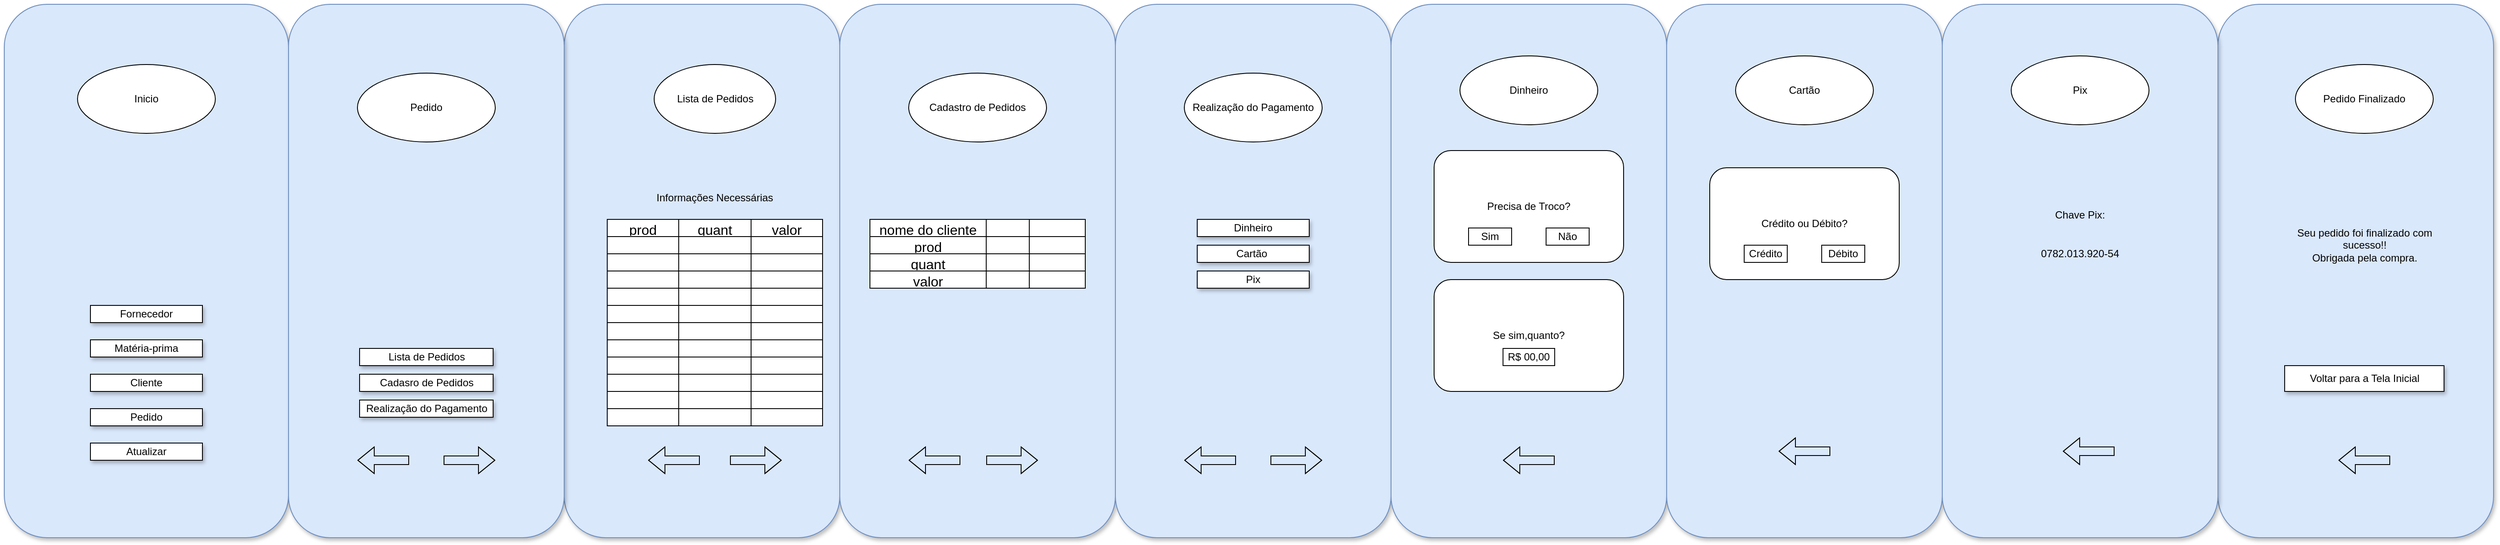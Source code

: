<mxfile version="24.4.13" type="device">
  <diagram name="Página-1" id="bDUrZ__02Z17PxG2ljrx">
    <mxGraphModel dx="1434" dy="782" grid="1" gridSize="10" guides="1" tooltips="1" connect="1" arrows="1" fold="1" page="1" pageScale="1" pageWidth="3300" pageHeight="4681" math="0" shadow="0">
      <root>
        <mxCell id="0" />
        <mxCell id="1" parent="0" />
        <mxCell id="ClEjiNmjSm3RQ9jGUG7P-9" value="" style="rounded=1;whiteSpace=wrap;html=1;fillColor=#dae8fc;strokeColor=#6c8ebf;shadow=1;" parent="1" vertex="1">
          <mxGeometry x="1050" y="40" width="320" height="620" as="geometry" />
        </mxCell>
        <mxCell id="ClEjiNmjSm3RQ9jGUG7P-11" value="Lista de Pedidos" style="ellipse;whiteSpace=wrap;html=1;" parent="1" vertex="1">
          <mxGeometry x="1154.5" y="110" width="141" height="80" as="geometry" />
        </mxCell>
        <mxCell id="ClEjiNmjSm3RQ9jGUG7P-24" value="" style="rounded=1;whiteSpace=wrap;html=1;fillColor=#dae8fc;strokeColor=#6c8ebf;shadow=1;glass=0;" parent="1" vertex="1">
          <mxGeometry x="400" y="40" width="330" height="620" as="geometry" />
        </mxCell>
        <mxCell id="ClEjiNmjSm3RQ9jGUG7P-26" value="Inicio" style="ellipse;whiteSpace=wrap;html=1;" parent="1" vertex="1">
          <mxGeometry x="485" y="110" width="160" height="80" as="geometry" />
        </mxCell>
        <mxCell id="ClEjiNmjSm3RQ9jGUG7P-27" value="Fornecedor" style="rounded=0;whiteSpace=wrap;html=1;shadow=1;" parent="1" vertex="1">
          <mxGeometry x="500" y="390" width="130" height="20" as="geometry" />
        </mxCell>
        <mxCell id="ClEjiNmjSm3RQ9jGUG7P-28" value="Matéria-prima" style="rounded=0;whiteSpace=wrap;html=1;shadow=1;" parent="1" vertex="1">
          <mxGeometry x="500" y="430" width="130" height="20" as="geometry" />
        </mxCell>
        <mxCell id="ClEjiNmjSm3RQ9jGUG7P-29" value="Cliente" style="rounded=0;whiteSpace=wrap;html=1;shadow=1;" parent="1" vertex="1">
          <mxGeometry x="500" y="470" width="130" height="20" as="geometry" />
        </mxCell>
        <mxCell id="ClEjiNmjSm3RQ9jGUG7P-30" value="Pedido" style="rounded=0;whiteSpace=wrap;html=1;shadow=1;" parent="1" vertex="1">
          <mxGeometry x="500" y="510" width="130" height="20" as="geometry" />
        </mxCell>
        <mxCell id="ClEjiNmjSm3RQ9jGUG7P-31" value="Atualizar" style="rounded=0;whiteSpace=wrap;html=1;shadow=1;" parent="1" vertex="1">
          <mxGeometry x="500" y="550" width="130" height="20" as="geometry" />
        </mxCell>
        <mxCell id="ClEjiNmjSm3RQ9jGUG7P-46" value="" style="shape=table;startSize=0;container=1;collapsible=0;childLayout=tableLayout;fontSize=16;" parent="1" vertex="1">
          <mxGeometry x="1100" y="290" width="250" height="60" as="geometry" />
        </mxCell>
        <mxCell id="ClEjiNmjSm3RQ9jGUG7P-47" value="" style="shape=tableRow;horizontal=0;startSize=0;swimlaneHead=0;swimlaneBody=0;strokeColor=inherit;top=0;left=0;bottom=0;right=0;collapsible=0;dropTarget=0;fillColor=none;points=[[0,0.5],[1,0.5]];portConstraint=eastwest;fontSize=16;" parent="ClEjiNmjSm3RQ9jGUG7P-46" vertex="1">
          <mxGeometry width="250" height="20" as="geometry" />
        </mxCell>
        <mxCell id="ClEjiNmjSm3RQ9jGUG7P-48" value="prod" style="shape=partialRectangle;html=1;whiteSpace=wrap;connectable=0;strokeColor=inherit;overflow=hidden;fillColor=none;top=0;left=0;bottom=0;right=0;pointerEvents=1;fontSize=16;" parent="ClEjiNmjSm3RQ9jGUG7P-47" vertex="1">
          <mxGeometry width="83" height="20" as="geometry">
            <mxRectangle width="83" height="20" as="alternateBounds" />
          </mxGeometry>
        </mxCell>
        <mxCell id="ClEjiNmjSm3RQ9jGUG7P-49" value="quant" style="shape=partialRectangle;html=1;whiteSpace=wrap;connectable=0;strokeColor=inherit;overflow=hidden;fillColor=none;top=0;left=0;bottom=0;right=0;pointerEvents=1;fontSize=16;" parent="ClEjiNmjSm3RQ9jGUG7P-47" vertex="1">
          <mxGeometry x="83" width="84" height="20" as="geometry">
            <mxRectangle width="84" height="20" as="alternateBounds" />
          </mxGeometry>
        </mxCell>
        <mxCell id="ClEjiNmjSm3RQ9jGUG7P-50" value="valor" style="shape=partialRectangle;html=1;whiteSpace=wrap;connectable=0;strokeColor=inherit;overflow=hidden;fillColor=none;top=0;left=0;bottom=0;right=0;pointerEvents=1;fontSize=16;" parent="ClEjiNmjSm3RQ9jGUG7P-47" vertex="1">
          <mxGeometry x="167" width="83" height="20" as="geometry">
            <mxRectangle width="83" height="20" as="alternateBounds" />
          </mxGeometry>
        </mxCell>
        <mxCell id="ClEjiNmjSm3RQ9jGUG7P-51" value="" style="shape=tableRow;horizontal=0;startSize=0;swimlaneHead=0;swimlaneBody=0;strokeColor=inherit;top=0;left=0;bottom=0;right=0;collapsible=0;dropTarget=0;fillColor=none;points=[[0,0.5],[1,0.5]];portConstraint=eastwest;fontSize=16;" parent="ClEjiNmjSm3RQ9jGUG7P-46" vertex="1">
          <mxGeometry y="20" width="250" height="20" as="geometry" />
        </mxCell>
        <mxCell id="ClEjiNmjSm3RQ9jGUG7P-52" value="" style="shape=partialRectangle;html=1;whiteSpace=wrap;connectable=0;strokeColor=inherit;overflow=hidden;fillColor=none;top=0;left=0;bottom=0;right=0;pointerEvents=1;fontSize=16;" parent="ClEjiNmjSm3RQ9jGUG7P-51" vertex="1">
          <mxGeometry width="83" height="20" as="geometry">
            <mxRectangle width="83" height="20" as="alternateBounds" />
          </mxGeometry>
        </mxCell>
        <mxCell id="ClEjiNmjSm3RQ9jGUG7P-53" value="" style="shape=partialRectangle;html=1;whiteSpace=wrap;connectable=0;strokeColor=inherit;overflow=hidden;fillColor=none;top=0;left=0;bottom=0;right=0;pointerEvents=1;fontSize=16;" parent="ClEjiNmjSm3RQ9jGUG7P-51" vertex="1">
          <mxGeometry x="83" width="84" height="20" as="geometry">
            <mxRectangle width="84" height="20" as="alternateBounds" />
          </mxGeometry>
        </mxCell>
        <mxCell id="ClEjiNmjSm3RQ9jGUG7P-54" value="" style="shape=partialRectangle;html=1;whiteSpace=wrap;connectable=0;strokeColor=inherit;overflow=hidden;fillColor=none;top=0;left=0;bottom=0;right=0;pointerEvents=1;fontSize=16;" parent="ClEjiNmjSm3RQ9jGUG7P-51" vertex="1">
          <mxGeometry x="167" width="83" height="20" as="geometry">
            <mxRectangle width="83" height="20" as="alternateBounds" />
          </mxGeometry>
        </mxCell>
        <mxCell id="ClEjiNmjSm3RQ9jGUG7P-55" value="" style="shape=tableRow;horizontal=0;startSize=0;swimlaneHead=0;swimlaneBody=0;strokeColor=inherit;top=0;left=0;bottom=0;right=0;collapsible=0;dropTarget=0;fillColor=none;points=[[0,0.5],[1,0.5]];portConstraint=eastwest;fontSize=16;" parent="ClEjiNmjSm3RQ9jGUG7P-46" vertex="1">
          <mxGeometry y="40" width="250" height="20" as="geometry" />
        </mxCell>
        <mxCell id="ClEjiNmjSm3RQ9jGUG7P-56" value="" style="shape=partialRectangle;html=1;whiteSpace=wrap;connectable=0;strokeColor=inherit;overflow=hidden;fillColor=none;top=0;left=0;bottom=0;right=0;pointerEvents=1;fontSize=16;" parent="ClEjiNmjSm3RQ9jGUG7P-55" vertex="1">
          <mxGeometry width="83" height="20" as="geometry">
            <mxRectangle width="83" height="20" as="alternateBounds" />
          </mxGeometry>
        </mxCell>
        <mxCell id="ClEjiNmjSm3RQ9jGUG7P-57" value="" style="shape=partialRectangle;html=1;whiteSpace=wrap;connectable=0;strokeColor=inherit;overflow=hidden;fillColor=none;top=0;left=0;bottom=0;right=0;pointerEvents=1;fontSize=16;" parent="ClEjiNmjSm3RQ9jGUG7P-55" vertex="1">
          <mxGeometry x="83" width="84" height="20" as="geometry">
            <mxRectangle width="84" height="20" as="alternateBounds" />
          </mxGeometry>
        </mxCell>
        <mxCell id="ClEjiNmjSm3RQ9jGUG7P-58" value="" style="shape=partialRectangle;html=1;whiteSpace=wrap;connectable=0;strokeColor=inherit;overflow=hidden;fillColor=none;top=0;left=0;bottom=0;right=0;pointerEvents=1;fontSize=16;" parent="ClEjiNmjSm3RQ9jGUG7P-55" vertex="1">
          <mxGeometry x="167" width="83" height="20" as="geometry">
            <mxRectangle width="83" height="20" as="alternateBounds" />
          </mxGeometry>
        </mxCell>
        <mxCell id="ClEjiNmjSm3RQ9jGUG7P-59" value="" style="shape=table;startSize=0;container=1;collapsible=0;childLayout=tableLayout;fontSize=16;" parent="1" vertex="1">
          <mxGeometry x="1100" y="350" width="250" height="60" as="geometry" />
        </mxCell>
        <mxCell id="ClEjiNmjSm3RQ9jGUG7P-60" value="" style="shape=tableRow;horizontal=0;startSize=0;swimlaneHead=0;swimlaneBody=0;strokeColor=inherit;top=0;left=0;bottom=0;right=0;collapsible=0;dropTarget=0;fillColor=none;points=[[0,0.5],[1,0.5]];portConstraint=eastwest;fontSize=16;" parent="ClEjiNmjSm3RQ9jGUG7P-59" vertex="1">
          <mxGeometry width="250" height="20" as="geometry" />
        </mxCell>
        <mxCell id="ClEjiNmjSm3RQ9jGUG7P-61" value="" style="shape=partialRectangle;html=1;whiteSpace=wrap;connectable=0;strokeColor=inherit;overflow=hidden;fillColor=none;top=0;left=0;bottom=0;right=0;pointerEvents=1;fontSize=16;" parent="ClEjiNmjSm3RQ9jGUG7P-60" vertex="1">
          <mxGeometry width="83" height="20" as="geometry">
            <mxRectangle width="83" height="20" as="alternateBounds" />
          </mxGeometry>
        </mxCell>
        <mxCell id="ClEjiNmjSm3RQ9jGUG7P-62" value="" style="shape=partialRectangle;html=1;whiteSpace=wrap;connectable=0;strokeColor=inherit;overflow=hidden;fillColor=none;top=0;left=0;bottom=0;right=0;pointerEvents=1;fontSize=16;" parent="ClEjiNmjSm3RQ9jGUG7P-60" vertex="1">
          <mxGeometry x="83" width="84" height="20" as="geometry">
            <mxRectangle width="84" height="20" as="alternateBounds" />
          </mxGeometry>
        </mxCell>
        <mxCell id="ClEjiNmjSm3RQ9jGUG7P-63" value="" style="shape=partialRectangle;html=1;whiteSpace=wrap;connectable=0;strokeColor=inherit;overflow=hidden;fillColor=none;top=0;left=0;bottom=0;right=0;pointerEvents=1;fontSize=16;" parent="ClEjiNmjSm3RQ9jGUG7P-60" vertex="1">
          <mxGeometry x="167" width="83" height="20" as="geometry">
            <mxRectangle width="83" height="20" as="alternateBounds" />
          </mxGeometry>
        </mxCell>
        <mxCell id="ClEjiNmjSm3RQ9jGUG7P-64" value="" style="shape=tableRow;horizontal=0;startSize=0;swimlaneHead=0;swimlaneBody=0;strokeColor=inherit;top=0;left=0;bottom=0;right=0;collapsible=0;dropTarget=0;fillColor=none;points=[[0,0.5],[1,0.5]];portConstraint=eastwest;fontSize=16;" parent="ClEjiNmjSm3RQ9jGUG7P-59" vertex="1">
          <mxGeometry y="20" width="250" height="20" as="geometry" />
        </mxCell>
        <mxCell id="ClEjiNmjSm3RQ9jGUG7P-65" value="" style="shape=partialRectangle;html=1;whiteSpace=wrap;connectable=0;strokeColor=inherit;overflow=hidden;fillColor=none;top=0;left=0;bottom=0;right=0;pointerEvents=1;fontSize=16;" parent="ClEjiNmjSm3RQ9jGUG7P-64" vertex="1">
          <mxGeometry width="83" height="20" as="geometry">
            <mxRectangle width="83" height="20" as="alternateBounds" />
          </mxGeometry>
        </mxCell>
        <mxCell id="ClEjiNmjSm3RQ9jGUG7P-66" value="" style="shape=partialRectangle;html=1;whiteSpace=wrap;connectable=0;strokeColor=inherit;overflow=hidden;fillColor=none;top=0;left=0;bottom=0;right=0;pointerEvents=1;fontSize=16;" parent="ClEjiNmjSm3RQ9jGUG7P-64" vertex="1">
          <mxGeometry x="83" width="84" height="20" as="geometry">
            <mxRectangle width="84" height="20" as="alternateBounds" />
          </mxGeometry>
        </mxCell>
        <mxCell id="ClEjiNmjSm3RQ9jGUG7P-67" value="" style="shape=partialRectangle;html=1;whiteSpace=wrap;connectable=0;strokeColor=inherit;overflow=hidden;fillColor=none;top=0;left=0;bottom=0;right=0;pointerEvents=1;fontSize=16;" parent="ClEjiNmjSm3RQ9jGUG7P-64" vertex="1">
          <mxGeometry x="167" width="83" height="20" as="geometry">
            <mxRectangle width="83" height="20" as="alternateBounds" />
          </mxGeometry>
        </mxCell>
        <mxCell id="ClEjiNmjSm3RQ9jGUG7P-68" value="" style="shape=tableRow;horizontal=0;startSize=0;swimlaneHead=0;swimlaneBody=0;strokeColor=inherit;top=0;left=0;bottom=0;right=0;collapsible=0;dropTarget=0;fillColor=none;points=[[0,0.5],[1,0.5]];portConstraint=eastwest;fontSize=16;" parent="ClEjiNmjSm3RQ9jGUG7P-59" vertex="1">
          <mxGeometry y="40" width="250" height="20" as="geometry" />
        </mxCell>
        <mxCell id="ClEjiNmjSm3RQ9jGUG7P-69" value="" style="shape=partialRectangle;html=1;whiteSpace=wrap;connectable=0;strokeColor=inherit;overflow=hidden;fillColor=none;top=0;left=0;bottom=0;right=0;pointerEvents=1;fontSize=16;" parent="ClEjiNmjSm3RQ9jGUG7P-68" vertex="1">
          <mxGeometry width="83" height="20" as="geometry">
            <mxRectangle width="83" height="20" as="alternateBounds" />
          </mxGeometry>
        </mxCell>
        <mxCell id="ClEjiNmjSm3RQ9jGUG7P-70" value="" style="shape=partialRectangle;html=1;whiteSpace=wrap;connectable=0;strokeColor=inherit;overflow=hidden;fillColor=none;top=0;left=0;bottom=0;right=0;pointerEvents=1;fontSize=16;" parent="ClEjiNmjSm3RQ9jGUG7P-68" vertex="1">
          <mxGeometry x="83" width="84" height="20" as="geometry">
            <mxRectangle width="84" height="20" as="alternateBounds" />
          </mxGeometry>
        </mxCell>
        <mxCell id="ClEjiNmjSm3RQ9jGUG7P-71" value="" style="shape=partialRectangle;html=1;whiteSpace=wrap;connectable=0;strokeColor=inherit;overflow=hidden;fillColor=none;top=0;left=0;bottom=0;right=0;pointerEvents=1;fontSize=16;" parent="ClEjiNmjSm3RQ9jGUG7P-68" vertex="1">
          <mxGeometry x="167" width="83" height="20" as="geometry">
            <mxRectangle width="83" height="20" as="alternateBounds" />
          </mxGeometry>
        </mxCell>
        <mxCell id="ClEjiNmjSm3RQ9jGUG7P-72" value="" style="rounded=1;whiteSpace=wrap;html=1;fillColor=#dae8fc;strokeColor=#6c8ebf;shadow=1;" parent="1" vertex="1">
          <mxGeometry x="730" y="40" width="320" height="620" as="geometry" />
        </mxCell>
        <mxCell id="ClEjiNmjSm3RQ9jGUG7P-73" value="Lista de Pedidos" style="rounded=0;whiteSpace=wrap;html=1;shadow=1;" parent="1" vertex="1">
          <mxGeometry x="812.5" y="440" width="155" height="20" as="geometry" />
        </mxCell>
        <mxCell id="ClEjiNmjSm3RQ9jGUG7P-74" value="Pedido" style="ellipse;whiteSpace=wrap;html=1;" parent="1" vertex="1">
          <mxGeometry x="810" y="120" width="160" height="80" as="geometry" />
        </mxCell>
        <mxCell id="ClEjiNmjSm3RQ9jGUG7P-75" value="Cadasro de Pedidos" style="rounded=0;whiteSpace=wrap;html=1;shadow=1;" parent="1" vertex="1">
          <mxGeometry x="812.5" y="470" width="155" height="20" as="geometry" />
        </mxCell>
        <mxCell id="ClEjiNmjSm3RQ9jGUG7P-76" value="" style="rounded=1;whiteSpace=wrap;html=1;fillColor=#dae8fc;strokeColor=#6c8ebf;shadow=1;" parent="1" vertex="1">
          <mxGeometry x="1370" y="40" width="320" height="620" as="geometry" />
        </mxCell>
        <mxCell id="ClEjiNmjSm3RQ9jGUG7P-77" value="Cadastro de Pedidos" style="ellipse;whiteSpace=wrap;html=1;" parent="1" vertex="1">
          <mxGeometry x="1450" y="120" width="160" height="80" as="geometry" />
        </mxCell>
        <mxCell id="ClEjiNmjSm3RQ9jGUG7P-92" value="" style="shape=table;startSize=0;container=1;collapsible=0;childLayout=tableLayout;fontSize=16;" parent="1" vertex="1">
          <mxGeometry x="1100" y="410" width="250" height="60" as="geometry" />
        </mxCell>
        <mxCell id="ClEjiNmjSm3RQ9jGUG7P-93" value="" style="shape=tableRow;horizontal=0;startSize=0;swimlaneHead=0;swimlaneBody=0;strokeColor=inherit;top=0;left=0;bottom=0;right=0;collapsible=0;dropTarget=0;fillColor=none;points=[[0,0.5],[1,0.5]];portConstraint=eastwest;fontSize=16;" parent="ClEjiNmjSm3RQ9jGUG7P-92" vertex="1">
          <mxGeometry width="250" height="20" as="geometry" />
        </mxCell>
        <mxCell id="ClEjiNmjSm3RQ9jGUG7P-94" value="" style="shape=partialRectangle;html=1;whiteSpace=wrap;connectable=0;strokeColor=inherit;overflow=hidden;fillColor=none;top=0;left=0;bottom=0;right=0;pointerEvents=1;fontSize=16;" parent="ClEjiNmjSm3RQ9jGUG7P-93" vertex="1">
          <mxGeometry width="83" height="20" as="geometry">
            <mxRectangle width="83" height="20" as="alternateBounds" />
          </mxGeometry>
        </mxCell>
        <mxCell id="ClEjiNmjSm3RQ9jGUG7P-95" value="" style="shape=partialRectangle;html=1;whiteSpace=wrap;connectable=0;strokeColor=inherit;overflow=hidden;fillColor=none;top=0;left=0;bottom=0;right=0;pointerEvents=1;fontSize=16;" parent="ClEjiNmjSm3RQ9jGUG7P-93" vertex="1">
          <mxGeometry x="83" width="84" height="20" as="geometry">
            <mxRectangle width="84" height="20" as="alternateBounds" />
          </mxGeometry>
        </mxCell>
        <mxCell id="ClEjiNmjSm3RQ9jGUG7P-96" value="" style="shape=partialRectangle;html=1;whiteSpace=wrap;connectable=0;strokeColor=inherit;overflow=hidden;fillColor=none;top=0;left=0;bottom=0;right=0;pointerEvents=1;fontSize=16;" parent="ClEjiNmjSm3RQ9jGUG7P-93" vertex="1">
          <mxGeometry x="167" width="83" height="20" as="geometry">
            <mxRectangle width="83" height="20" as="alternateBounds" />
          </mxGeometry>
        </mxCell>
        <mxCell id="ClEjiNmjSm3RQ9jGUG7P-97" value="" style="shape=tableRow;horizontal=0;startSize=0;swimlaneHead=0;swimlaneBody=0;strokeColor=inherit;top=0;left=0;bottom=0;right=0;collapsible=0;dropTarget=0;fillColor=none;points=[[0,0.5],[1,0.5]];portConstraint=eastwest;fontSize=16;" parent="ClEjiNmjSm3RQ9jGUG7P-92" vertex="1">
          <mxGeometry y="20" width="250" height="20" as="geometry" />
        </mxCell>
        <mxCell id="ClEjiNmjSm3RQ9jGUG7P-98" value="" style="shape=partialRectangle;html=1;whiteSpace=wrap;connectable=0;strokeColor=inherit;overflow=hidden;fillColor=none;top=0;left=0;bottom=0;right=0;pointerEvents=1;fontSize=16;" parent="ClEjiNmjSm3RQ9jGUG7P-97" vertex="1">
          <mxGeometry width="83" height="20" as="geometry">
            <mxRectangle width="83" height="20" as="alternateBounds" />
          </mxGeometry>
        </mxCell>
        <mxCell id="ClEjiNmjSm3RQ9jGUG7P-99" value="" style="shape=partialRectangle;html=1;whiteSpace=wrap;connectable=0;strokeColor=inherit;overflow=hidden;fillColor=none;top=0;left=0;bottom=0;right=0;pointerEvents=1;fontSize=16;" parent="ClEjiNmjSm3RQ9jGUG7P-97" vertex="1">
          <mxGeometry x="83" width="84" height="20" as="geometry">
            <mxRectangle width="84" height="20" as="alternateBounds" />
          </mxGeometry>
        </mxCell>
        <mxCell id="ClEjiNmjSm3RQ9jGUG7P-100" value="" style="shape=partialRectangle;html=1;whiteSpace=wrap;connectable=0;strokeColor=inherit;overflow=hidden;fillColor=none;top=0;left=0;bottom=0;right=0;pointerEvents=1;fontSize=16;" parent="ClEjiNmjSm3RQ9jGUG7P-97" vertex="1">
          <mxGeometry x="167" width="83" height="20" as="geometry">
            <mxRectangle width="83" height="20" as="alternateBounds" />
          </mxGeometry>
        </mxCell>
        <mxCell id="ClEjiNmjSm3RQ9jGUG7P-101" value="" style="shape=tableRow;horizontal=0;startSize=0;swimlaneHead=0;swimlaneBody=0;strokeColor=inherit;top=0;left=0;bottom=0;right=0;collapsible=0;dropTarget=0;fillColor=none;points=[[0,0.5],[1,0.5]];portConstraint=eastwest;fontSize=16;" parent="ClEjiNmjSm3RQ9jGUG7P-92" vertex="1">
          <mxGeometry y="40" width="250" height="20" as="geometry" />
        </mxCell>
        <mxCell id="ClEjiNmjSm3RQ9jGUG7P-102" value="" style="shape=partialRectangle;html=1;whiteSpace=wrap;connectable=0;strokeColor=inherit;overflow=hidden;fillColor=none;top=0;left=0;bottom=0;right=0;pointerEvents=1;fontSize=16;" parent="ClEjiNmjSm3RQ9jGUG7P-101" vertex="1">
          <mxGeometry width="83" height="20" as="geometry">
            <mxRectangle width="83" height="20" as="alternateBounds" />
          </mxGeometry>
        </mxCell>
        <mxCell id="ClEjiNmjSm3RQ9jGUG7P-103" value="" style="shape=partialRectangle;html=1;whiteSpace=wrap;connectable=0;strokeColor=inherit;overflow=hidden;fillColor=none;top=0;left=0;bottom=0;right=0;pointerEvents=1;fontSize=16;" parent="ClEjiNmjSm3RQ9jGUG7P-101" vertex="1">
          <mxGeometry x="83" width="84" height="20" as="geometry">
            <mxRectangle width="84" height="20" as="alternateBounds" />
          </mxGeometry>
        </mxCell>
        <mxCell id="ClEjiNmjSm3RQ9jGUG7P-104" value="" style="shape=partialRectangle;html=1;whiteSpace=wrap;connectable=0;strokeColor=inherit;overflow=hidden;fillColor=none;top=0;left=0;bottom=0;right=0;pointerEvents=1;fontSize=16;" parent="ClEjiNmjSm3RQ9jGUG7P-101" vertex="1">
          <mxGeometry x="167" width="83" height="20" as="geometry">
            <mxRectangle width="83" height="20" as="alternateBounds" />
          </mxGeometry>
        </mxCell>
        <mxCell id="ClEjiNmjSm3RQ9jGUG7P-105" value="" style="shape=table;startSize=0;container=1;collapsible=0;childLayout=tableLayout;fontSize=16;" parent="1" vertex="1">
          <mxGeometry x="1100" y="470" width="250" height="60" as="geometry" />
        </mxCell>
        <mxCell id="ClEjiNmjSm3RQ9jGUG7P-106" value="" style="shape=tableRow;horizontal=0;startSize=0;swimlaneHead=0;swimlaneBody=0;strokeColor=inherit;top=0;left=0;bottom=0;right=0;collapsible=0;dropTarget=0;fillColor=none;points=[[0,0.5],[1,0.5]];portConstraint=eastwest;fontSize=16;" parent="ClEjiNmjSm3RQ9jGUG7P-105" vertex="1">
          <mxGeometry width="250" height="20" as="geometry" />
        </mxCell>
        <mxCell id="ClEjiNmjSm3RQ9jGUG7P-107" value="" style="shape=partialRectangle;html=1;whiteSpace=wrap;connectable=0;strokeColor=inherit;overflow=hidden;fillColor=none;top=0;left=0;bottom=0;right=0;pointerEvents=1;fontSize=16;" parent="ClEjiNmjSm3RQ9jGUG7P-106" vertex="1">
          <mxGeometry width="83" height="20" as="geometry">
            <mxRectangle width="83" height="20" as="alternateBounds" />
          </mxGeometry>
        </mxCell>
        <mxCell id="ClEjiNmjSm3RQ9jGUG7P-108" value="" style="shape=partialRectangle;html=1;whiteSpace=wrap;connectable=0;strokeColor=inherit;overflow=hidden;fillColor=none;top=0;left=0;bottom=0;right=0;pointerEvents=1;fontSize=16;" parent="ClEjiNmjSm3RQ9jGUG7P-106" vertex="1">
          <mxGeometry x="83" width="84" height="20" as="geometry">
            <mxRectangle width="84" height="20" as="alternateBounds" />
          </mxGeometry>
        </mxCell>
        <mxCell id="ClEjiNmjSm3RQ9jGUG7P-109" value="" style="shape=partialRectangle;html=1;whiteSpace=wrap;connectable=0;strokeColor=inherit;overflow=hidden;fillColor=none;top=0;left=0;bottom=0;right=0;pointerEvents=1;fontSize=16;" parent="ClEjiNmjSm3RQ9jGUG7P-106" vertex="1">
          <mxGeometry x="167" width="83" height="20" as="geometry">
            <mxRectangle width="83" height="20" as="alternateBounds" />
          </mxGeometry>
        </mxCell>
        <mxCell id="ClEjiNmjSm3RQ9jGUG7P-110" value="" style="shape=tableRow;horizontal=0;startSize=0;swimlaneHead=0;swimlaneBody=0;strokeColor=inherit;top=0;left=0;bottom=0;right=0;collapsible=0;dropTarget=0;fillColor=none;points=[[0,0.5],[1,0.5]];portConstraint=eastwest;fontSize=16;" parent="ClEjiNmjSm3RQ9jGUG7P-105" vertex="1">
          <mxGeometry y="20" width="250" height="20" as="geometry" />
        </mxCell>
        <mxCell id="ClEjiNmjSm3RQ9jGUG7P-111" value="" style="shape=partialRectangle;html=1;whiteSpace=wrap;connectable=0;strokeColor=inherit;overflow=hidden;fillColor=none;top=0;left=0;bottom=0;right=0;pointerEvents=1;fontSize=16;" parent="ClEjiNmjSm3RQ9jGUG7P-110" vertex="1">
          <mxGeometry width="83" height="20" as="geometry">
            <mxRectangle width="83" height="20" as="alternateBounds" />
          </mxGeometry>
        </mxCell>
        <mxCell id="ClEjiNmjSm3RQ9jGUG7P-112" value="" style="shape=partialRectangle;html=1;whiteSpace=wrap;connectable=0;strokeColor=inherit;overflow=hidden;fillColor=none;top=0;left=0;bottom=0;right=0;pointerEvents=1;fontSize=16;" parent="ClEjiNmjSm3RQ9jGUG7P-110" vertex="1">
          <mxGeometry x="83" width="84" height="20" as="geometry">
            <mxRectangle width="84" height="20" as="alternateBounds" />
          </mxGeometry>
        </mxCell>
        <mxCell id="ClEjiNmjSm3RQ9jGUG7P-113" value="" style="shape=partialRectangle;html=1;whiteSpace=wrap;connectable=0;strokeColor=inherit;overflow=hidden;fillColor=none;top=0;left=0;bottom=0;right=0;pointerEvents=1;fontSize=16;" parent="ClEjiNmjSm3RQ9jGUG7P-110" vertex="1">
          <mxGeometry x="167" width="83" height="20" as="geometry">
            <mxRectangle width="83" height="20" as="alternateBounds" />
          </mxGeometry>
        </mxCell>
        <mxCell id="ClEjiNmjSm3RQ9jGUG7P-114" value="" style="shape=tableRow;horizontal=0;startSize=0;swimlaneHead=0;swimlaneBody=0;strokeColor=inherit;top=0;left=0;bottom=0;right=0;collapsible=0;dropTarget=0;fillColor=none;points=[[0,0.5],[1,0.5]];portConstraint=eastwest;fontSize=16;" parent="ClEjiNmjSm3RQ9jGUG7P-105" vertex="1">
          <mxGeometry y="40" width="250" height="20" as="geometry" />
        </mxCell>
        <mxCell id="ClEjiNmjSm3RQ9jGUG7P-115" value="" style="shape=partialRectangle;html=1;whiteSpace=wrap;connectable=0;strokeColor=inherit;overflow=hidden;fillColor=none;top=0;left=0;bottom=0;right=0;pointerEvents=1;fontSize=16;" parent="ClEjiNmjSm3RQ9jGUG7P-114" vertex="1">
          <mxGeometry width="83" height="20" as="geometry">
            <mxRectangle width="83" height="20" as="alternateBounds" />
          </mxGeometry>
        </mxCell>
        <mxCell id="ClEjiNmjSm3RQ9jGUG7P-116" value="" style="shape=partialRectangle;html=1;whiteSpace=wrap;connectable=0;strokeColor=inherit;overflow=hidden;fillColor=none;top=0;left=0;bottom=0;right=0;pointerEvents=1;fontSize=16;" parent="ClEjiNmjSm3RQ9jGUG7P-114" vertex="1">
          <mxGeometry x="83" width="84" height="20" as="geometry">
            <mxRectangle width="84" height="20" as="alternateBounds" />
          </mxGeometry>
        </mxCell>
        <mxCell id="ClEjiNmjSm3RQ9jGUG7P-117" value="" style="shape=partialRectangle;html=1;whiteSpace=wrap;connectable=0;strokeColor=inherit;overflow=hidden;fillColor=none;top=0;left=0;bottom=0;right=0;pointerEvents=1;fontSize=16;" parent="ClEjiNmjSm3RQ9jGUG7P-114" vertex="1">
          <mxGeometry x="167" width="83" height="20" as="geometry">
            <mxRectangle width="83" height="20" as="alternateBounds" />
          </mxGeometry>
        </mxCell>
        <mxCell id="ClEjiNmjSm3RQ9jGUG7P-132" value="" style="shape=flexArrow;endArrow=classic;html=1;rounded=0;" parent="1" edge="1">
          <mxGeometry width="50" height="50" relative="1" as="geometry">
            <mxPoint x="1242.5" y="570" as="sourcePoint" />
            <mxPoint x="1302.5" y="570" as="targetPoint" />
            <Array as="points">
              <mxPoint x="1262.5" y="570" />
            </Array>
          </mxGeometry>
        </mxCell>
        <mxCell id="ClEjiNmjSm3RQ9jGUG7P-134" value="" style="shape=flexArrow;endArrow=classic;html=1;rounded=0;" parent="1" edge="1">
          <mxGeometry width="50" height="50" relative="1" as="geometry">
            <mxPoint x="870" y="570" as="sourcePoint" />
            <mxPoint x="810" y="570" as="targetPoint" />
            <Array as="points">
              <mxPoint x="830" y="570" />
            </Array>
          </mxGeometry>
        </mxCell>
        <mxCell id="ClEjiNmjSm3RQ9jGUG7P-135" value="" style="shape=flexArrow;endArrow=classic;html=1;rounded=0;" parent="1" edge="1">
          <mxGeometry width="50" height="50" relative="1" as="geometry">
            <mxPoint x="910" y="570" as="sourcePoint" />
            <mxPoint x="970" y="570" as="targetPoint" />
            <Array as="points">
              <mxPoint x="930" y="570" />
            </Array>
          </mxGeometry>
        </mxCell>
        <mxCell id="ClEjiNmjSm3RQ9jGUG7P-136" value="" style="shape=flexArrow;endArrow=classic;html=1;rounded=0;" parent="1" edge="1">
          <mxGeometry width="50" height="50" relative="1" as="geometry">
            <mxPoint x="1207.5" y="570" as="sourcePoint" />
            <mxPoint x="1147.5" y="570" as="targetPoint" />
            <Array as="points">
              <mxPoint x="1167.5" y="570" />
            </Array>
          </mxGeometry>
        </mxCell>
        <mxCell id="ClEjiNmjSm3RQ9jGUG7P-141" value="" style="shape=flexArrow;endArrow=classic;html=1;rounded=0;" parent="1" edge="1">
          <mxGeometry width="50" height="50" relative="1" as="geometry">
            <mxPoint x="1540" y="570" as="sourcePoint" />
            <mxPoint x="1600" y="570" as="targetPoint" />
            <Array as="points">
              <mxPoint x="1560" y="570" />
            </Array>
          </mxGeometry>
        </mxCell>
        <mxCell id="ClEjiNmjSm3RQ9jGUG7P-142" value="" style="shape=flexArrow;endArrow=classic;html=1;rounded=0;" parent="1" edge="1">
          <mxGeometry width="50" height="50" relative="1" as="geometry">
            <mxPoint x="1510" y="570" as="sourcePoint" />
            <mxPoint x="1450" y="570" as="targetPoint" />
            <Array as="points">
              <mxPoint x="1470" y="570" />
            </Array>
          </mxGeometry>
        </mxCell>
        <mxCell id="ClEjiNmjSm3RQ9jGUG7P-146" value="Informações Necessárias" style="text;html=1;align=center;verticalAlign=middle;whiteSpace=wrap;rounded=0;" parent="1" vertex="1">
          <mxGeometry x="1145" y="250" width="160" height="30" as="geometry" />
        </mxCell>
        <mxCell id="6mCBiXorAJk5C85nNwfz-1" value="" style="rounded=1;whiteSpace=wrap;html=1;fillColor=#dae8fc;strokeColor=#6c8ebf;shadow=1;" vertex="1" parent="1">
          <mxGeometry x="1690" y="40" width="320" height="620" as="geometry" />
        </mxCell>
        <mxCell id="6mCBiXorAJk5C85nNwfz-28" value="" style="shape=table;startSize=0;container=1;collapsible=0;childLayout=tableLayout;fontSize=16;" vertex="1" parent="1">
          <mxGeometry x="1405" y="350" width="250" height="20" as="geometry" />
        </mxCell>
        <mxCell id="6mCBiXorAJk5C85nNwfz-29" value="" style="shape=tableRow;horizontal=0;startSize=0;swimlaneHead=0;swimlaneBody=0;strokeColor=inherit;top=0;left=0;bottom=0;right=0;collapsible=0;dropTarget=0;fillColor=none;points=[[0,0.5],[1,0.5]];portConstraint=eastwest;fontSize=16;" vertex="1" parent="6mCBiXorAJk5C85nNwfz-28">
          <mxGeometry width="250" height="20" as="geometry" />
        </mxCell>
        <mxCell id="6mCBiXorAJk5C85nNwfz-30" value="valor" style="shape=partialRectangle;html=1;whiteSpace=wrap;connectable=0;strokeColor=inherit;overflow=hidden;fillColor=none;top=0;left=0;bottom=0;right=0;pointerEvents=1;fontSize=16;" vertex="1" parent="6mCBiXorAJk5C85nNwfz-29">
          <mxGeometry width="135" height="20" as="geometry">
            <mxRectangle width="135" height="20" as="alternateBounds" />
          </mxGeometry>
        </mxCell>
        <mxCell id="6mCBiXorAJk5C85nNwfz-31" value="" style="shape=partialRectangle;html=1;whiteSpace=wrap;connectable=0;strokeColor=inherit;overflow=hidden;fillColor=none;top=0;left=0;bottom=0;right=0;pointerEvents=1;fontSize=16;" vertex="1" parent="6mCBiXorAJk5C85nNwfz-29">
          <mxGeometry x="135" width="50" height="20" as="geometry">
            <mxRectangle width="50" height="20" as="alternateBounds" />
          </mxGeometry>
        </mxCell>
        <mxCell id="6mCBiXorAJk5C85nNwfz-32" value="" style="shape=partialRectangle;html=1;whiteSpace=wrap;connectable=0;strokeColor=inherit;overflow=hidden;fillColor=none;top=0;left=0;bottom=0;right=0;pointerEvents=1;fontSize=16;" vertex="1" parent="6mCBiXorAJk5C85nNwfz-29">
          <mxGeometry x="185" width="65" height="20" as="geometry">
            <mxRectangle width="65" height="20" as="alternateBounds" />
          </mxGeometry>
        </mxCell>
        <mxCell id="6mCBiXorAJk5C85nNwfz-42" value="" style="shape=table;startSize=0;container=1;collapsible=0;childLayout=tableLayout;fontSize=16;" vertex="1" parent="1">
          <mxGeometry x="1405" y="290" width="250" height="60" as="geometry" />
        </mxCell>
        <mxCell id="6mCBiXorAJk5C85nNwfz-43" value="" style="shape=tableRow;horizontal=0;startSize=0;swimlaneHead=0;swimlaneBody=0;strokeColor=inherit;top=0;left=0;bottom=0;right=0;collapsible=0;dropTarget=0;fillColor=none;points=[[0,0.5],[1,0.5]];portConstraint=eastwest;fontSize=16;" vertex="1" parent="6mCBiXorAJk5C85nNwfz-42">
          <mxGeometry width="250" height="20" as="geometry" />
        </mxCell>
        <mxCell id="6mCBiXorAJk5C85nNwfz-44" value="nome do cliente" style="shape=partialRectangle;html=1;whiteSpace=wrap;connectable=0;strokeColor=inherit;overflow=hidden;fillColor=none;top=0;left=0;bottom=0;right=0;pointerEvents=1;fontSize=16;" vertex="1" parent="6mCBiXorAJk5C85nNwfz-43">
          <mxGeometry width="135" height="20" as="geometry">
            <mxRectangle width="135" height="20" as="alternateBounds" />
          </mxGeometry>
        </mxCell>
        <mxCell id="6mCBiXorAJk5C85nNwfz-45" value="" style="shape=partialRectangle;html=1;whiteSpace=wrap;connectable=0;strokeColor=inherit;overflow=hidden;fillColor=none;top=0;left=0;bottom=0;right=0;pointerEvents=1;fontSize=16;" vertex="1" parent="6mCBiXorAJk5C85nNwfz-43">
          <mxGeometry x="135" width="50" height="20" as="geometry">
            <mxRectangle width="50" height="20" as="alternateBounds" />
          </mxGeometry>
        </mxCell>
        <mxCell id="6mCBiXorAJk5C85nNwfz-46" value="" style="shape=partialRectangle;html=1;whiteSpace=wrap;connectable=0;strokeColor=inherit;overflow=hidden;fillColor=none;top=0;left=0;bottom=0;right=0;pointerEvents=1;fontSize=16;" vertex="1" parent="6mCBiXorAJk5C85nNwfz-43">
          <mxGeometry x="185" width="65" height="20" as="geometry">
            <mxRectangle width="65" height="20" as="alternateBounds" />
          </mxGeometry>
        </mxCell>
        <mxCell id="6mCBiXorAJk5C85nNwfz-47" value="" style="shape=tableRow;horizontal=0;startSize=0;swimlaneHead=0;swimlaneBody=0;strokeColor=inherit;top=0;left=0;bottom=0;right=0;collapsible=0;dropTarget=0;fillColor=none;points=[[0,0.5],[1,0.5]];portConstraint=eastwest;fontSize=16;" vertex="1" parent="6mCBiXorAJk5C85nNwfz-42">
          <mxGeometry y="20" width="250" height="20" as="geometry" />
        </mxCell>
        <mxCell id="6mCBiXorAJk5C85nNwfz-48" value="prod" style="shape=partialRectangle;html=1;whiteSpace=wrap;connectable=0;strokeColor=inherit;overflow=hidden;fillColor=none;top=0;left=0;bottom=0;right=0;pointerEvents=1;fontSize=16;" vertex="1" parent="6mCBiXorAJk5C85nNwfz-47">
          <mxGeometry width="135" height="20" as="geometry">
            <mxRectangle width="135" height="20" as="alternateBounds" />
          </mxGeometry>
        </mxCell>
        <mxCell id="6mCBiXorAJk5C85nNwfz-49" value="" style="shape=partialRectangle;html=1;whiteSpace=wrap;connectable=0;strokeColor=inherit;overflow=hidden;fillColor=none;top=0;left=0;bottom=0;right=0;pointerEvents=1;fontSize=16;" vertex="1" parent="6mCBiXorAJk5C85nNwfz-47">
          <mxGeometry x="135" width="50" height="20" as="geometry">
            <mxRectangle width="50" height="20" as="alternateBounds" />
          </mxGeometry>
        </mxCell>
        <mxCell id="6mCBiXorAJk5C85nNwfz-50" value="" style="shape=partialRectangle;html=1;whiteSpace=wrap;connectable=0;strokeColor=inherit;overflow=hidden;fillColor=none;top=0;left=0;bottom=0;right=0;pointerEvents=1;fontSize=16;" vertex="1" parent="6mCBiXorAJk5C85nNwfz-47">
          <mxGeometry x="185" width="65" height="20" as="geometry">
            <mxRectangle width="65" height="20" as="alternateBounds" />
          </mxGeometry>
        </mxCell>
        <mxCell id="6mCBiXorAJk5C85nNwfz-51" value="" style="shape=tableRow;horizontal=0;startSize=0;swimlaneHead=0;swimlaneBody=0;strokeColor=inherit;top=0;left=0;bottom=0;right=0;collapsible=0;dropTarget=0;fillColor=none;points=[[0,0.5],[1,0.5]];portConstraint=eastwest;fontSize=16;" vertex="1" parent="6mCBiXorAJk5C85nNwfz-42">
          <mxGeometry y="40" width="250" height="20" as="geometry" />
        </mxCell>
        <mxCell id="6mCBiXorAJk5C85nNwfz-52" value="quant" style="shape=partialRectangle;html=1;whiteSpace=wrap;connectable=0;strokeColor=inherit;overflow=hidden;fillColor=none;top=0;left=0;bottom=0;right=0;pointerEvents=1;fontSize=16;" vertex="1" parent="6mCBiXorAJk5C85nNwfz-51">
          <mxGeometry width="135" height="20" as="geometry">
            <mxRectangle width="135" height="20" as="alternateBounds" />
          </mxGeometry>
        </mxCell>
        <mxCell id="6mCBiXorAJk5C85nNwfz-53" value="" style="shape=partialRectangle;html=1;whiteSpace=wrap;connectable=0;strokeColor=inherit;overflow=hidden;fillColor=none;top=0;left=0;bottom=0;right=0;pointerEvents=1;fontSize=16;" vertex="1" parent="6mCBiXorAJk5C85nNwfz-51">
          <mxGeometry x="135" width="50" height="20" as="geometry">
            <mxRectangle width="50" height="20" as="alternateBounds" />
          </mxGeometry>
        </mxCell>
        <mxCell id="6mCBiXorAJk5C85nNwfz-54" value="" style="shape=partialRectangle;html=1;whiteSpace=wrap;connectable=0;strokeColor=inherit;overflow=hidden;fillColor=none;top=0;left=0;bottom=0;right=0;pointerEvents=1;fontSize=16;" vertex="1" parent="6mCBiXorAJk5C85nNwfz-51">
          <mxGeometry x="185" width="65" height="20" as="geometry">
            <mxRectangle width="65" height="20" as="alternateBounds" />
          </mxGeometry>
        </mxCell>
        <mxCell id="6mCBiXorAJk5C85nNwfz-55" value="Realização do Pagamento" style="ellipse;whiteSpace=wrap;html=1;" vertex="1" parent="1">
          <mxGeometry x="1770" y="120" width="160" height="80" as="geometry" />
        </mxCell>
        <mxCell id="6mCBiXorAJk5C85nNwfz-56" value="Realização do Pagamento" style="rounded=0;whiteSpace=wrap;html=1;shadow=1;" vertex="1" parent="1">
          <mxGeometry x="812.5" y="500" width="155" height="20" as="geometry" />
        </mxCell>
        <mxCell id="6mCBiXorAJk5C85nNwfz-57" value="Dinheiro&lt;span style=&quot;color: rgba(0, 0, 0, 0); font-family: monospace; font-size: 0px; text-align: start; text-wrap: nowrap;&quot;&gt;%3CmxGraphModel%3E%3Croot%3E%3CmxCell%20id%3D%220%22%2F%3E%3CmxCell%20id%3D%221%22%20parent%3D%220%22%2F%3E%3CmxCell%20id%3D%222%22%20value%3D%22Atualizar%22%20style%3D%22rounded%3D0%3BwhiteSpace%3Dwrap%3Bhtml%3D1%3Bshadow%3D1%3B%22%20vertex%3D%221%22%20parent%3D%221%22%3E%3CmxGeometry%20x%3D%22500%22%20y%3D%22550%22%20width%3D%22130%22%20height%3D%2220%22%20as%3D%22geometry%22%2F%3E%3C%2FmxCell%3E%3C%2Froot%3E%3C%2FmxGraphModel%3E&lt;/span&gt;" style="rounded=0;whiteSpace=wrap;html=1;shadow=1;" vertex="1" parent="1">
          <mxGeometry x="1785" y="290" width="130" height="20" as="geometry" />
        </mxCell>
        <mxCell id="6mCBiXorAJk5C85nNwfz-59" value="Cartão&amp;nbsp;" style="rounded=0;whiteSpace=wrap;html=1;shadow=1;" vertex="1" parent="1">
          <mxGeometry x="1785" y="320" width="130" height="20" as="geometry" />
        </mxCell>
        <mxCell id="6mCBiXorAJk5C85nNwfz-60" value="Pix" style="rounded=0;whiteSpace=wrap;html=1;shadow=1;" vertex="1" parent="1">
          <mxGeometry x="1785" y="350" width="130" height="20" as="geometry" />
        </mxCell>
        <mxCell id="6mCBiXorAJk5C85nNwfz-62" value="" style="shape=flexArrow;endArrow=classic;html=1;rounded=0;" edge="1" parent="1">
          <mxGeometry width="50" height="50" relative="1" as="geometry">
            <mxPoint x="1870" y="570" as="sourcePoint" />
            <mxPoint x="1930" y="570" as="targetPoint" />
            <Array as="points">
              <mxPoint x="1890" y="570" />
            </Array>
          </mxGeometry>
        </mxCell>
        <mxCell id="6mCBiXorAJk5C85nNwfz-63" value="" style="shape=flexArrow;endArrow=classic;html=1;rounded=0;" edge="1" parent="1">
          <mxGeometry width="50" height="50" relative="1" as="geometry">
            <mxPoint x="1830" y="570" as="sourcePoint" />
            <mxPoint x="1770" y="570" as="targetPoint" />
            <Array as="points">
              <mxPoint x="1790" y="570" />
            </Array>
          </mxGeometry>
        </mxCell>
        <mxCell id="6mCBiXorAJk5C85nNwfz-71" value="" style="group" vertex="1" connectable="0" parent="1">
          <mxGeometry x="2970" y="40" width="320" height="620" as="geometry" />
        </mxCell>
        <mxCell id="6mCBiXorAJk5C85nNwfz-64" value="" style="rounded=1;whiteSpace=wrap;html=1;fillColor=#dae8fc;strokeColor=#6c8ebf;shadow=1;" vertex="1" parent="6mCBiXorAJk5C85nNwfz-71">
          <mxGeometry width="320" height="620" as="geometry" />
        </mxCell>
        <mxCell id="6mCBiXorAJk5C85nNwfz-65" value="Pedido Finalizado" style="ellipse;whiteSpace=wrap;html=1;" vertex="1" parent="6mCBiXorAJk5C85nNwfz-71">
          <mxGeometry x="90" y="70" width="160" height="80" as="geometry" />
        </mxCell>
        <mxCell id="6mCBiXorAJk5C85nNwfz-66" value="Voltar para a Tela Inicial" style="rounded=0;whiteSpace=wrap;html=1;shadow=1;" vertex="1" parent="6mCBiXorAJk5C85nNwfz-71">
          <mxGeometry x="77.5" y="420" width="185" height="30" as="geometry" />
        </mxCell>
        <mxCell id="6mCBiXorAJk5C85nNwfz-68" value="Seu pedido foi finalizado com sucesso!!&lt;div&gt;Obrigada pela compra.&lt;/div&gt;" style="text;html=1;align=center;verticalAlign=middle;whiteSpace=wrap;rounded=0;" vertex="1" parent="6mCBiXorAJk5C85nNwfz-71">
          <mxGeometry x="67.5" y="265" width="205" height="30" as="geometry" />
        </mxCell>
        <mxCell id="6mCBiXorAJk5C85nNwfz-69" value="" style="shape=flexArrow;endArrow=classic;html=1;rounded=0;" edge="1" parent="6mCBiXorAJk5C85nNwfz-71">
          <mxGeometry width="50" height="50" relative="1" as="geometry">
            <mxPoint x="200" y="530" as="sourcePoint" />
            <mxPoint x="140" y="530" as="targetPoint" />
            <Array as="points">
              <mxPoint x="160" y="530" />
            </Array>
          </mxGeometry>
        </mxCell>
        <mxCell id="6mCBiXorAJk5C85nNwfz-72" value="" style="rounded=1;whiteSpace=wrap;html=1;fillColor=#dae8fc;strokeColor=#6c8ebf;shadow=1;" vertex="1" parent="1">
          <mxGeometry x="2010" y="40" width="320" height="620" as="geometry" />
        </mxCell>
        <mxCell id="6mCBiXorAJk5C85nNwfz-73" value="Precisa de Troco?" style="rounded=1;whiteSpace=wrap;html=1;" vertex="1" parent="1">
          <mxGeometry x="2060" y="210" width="220" height="130" as="geometry" />
        </mxCell>
        <mxCell id="6mCBiXorAJk5C85nNwfz-75" value="Sim" style="rounded=0;whiteSpace=wrap;html=1;" vertex="1" parent="1">
          <mxGeometry x="2100" y="300" width="50" height="20" as="geometry" />
        </mxCell>
        <mxCell id="6mCBiXorAJk5C85nNwfz-76" value="Não" style="rounded=0;whiteSpace=wrap;html=1;" vertex="1" parent="1">
          <mxGeometry x="2190" y="300" width="50" height="20" as="geometry" />
        </mxCell>
        <mxCell id="6mCBiXorAJk5C85nNwfz-77" value="Se sim,quanto?" style="rounded=1;whiteSpace=wrap;html=1;" vertex="1" parent="1">
          <mxGeometry x="2060" y="360" width="220" height="130" as="geometry" />
        </mxCell>
        <mxCell id="6mCBiXorAJk5C85nNwfz-79" value="R$ 00,00" style="rounded=0;whiteSpace=wrap;html=1;" vertex="1" parent="1">
          <mxGeometry x="2140" y="440" width="60" height="20" as="geometry" />
        </mxCell>
        <mxCell id="6mCBiXorAJk5C85nNwfz-80" value="Dinheiro" style="ellipse;whiteSpace=wrap;html=1;" vertex="1" parent="1">
          <mxGeometry x="2090" y="100" width="160" height="80" as="geometry" />
        </mxCell>
        <mxCell id="6mCBiXorAJk5C85nNwfz-81" value="" style="rounded=1;whiteSpace=wrap;html=1;fillColor=#dae8fc;strokeColor=#6c8ebf;shadow=1;" vertex="1" parent="1">
          <mxGeometry x="2330" y="40" width="320" height="620" as="geometry" />
        </mxCell>
        <mxCell id="6mCBiXorAJk5C85nNwfz-82" value="Cartão" style="ellipse;whiteSpace=wrap;html=1;" vertex="1" parent="1">
          <mxGeometry x="2410" y="100" width="160" height="80" as="geometry" />
        </mxCell>
        <mxCell id="6mCBiXorAJk5C85nNwfz-83" value="" style="rounded=1;whiteSpace=wrap;html=1;fillColor=#dae8fc;strokeColor=#6c8ebf;shadow=1;" vertex="1" parent="1">
          <mxGeometry x="2650" y="40" width="320" height="620" as="geometry" />
        </mxCell>
        <mxCell id="6mCBiXorAJk5C85nNwfz-90" value="Pix" style="ellipse;whiteSpace=wrap;html=1;" vertex="1" parent="1">
          <mxGeometry x="2730" y="100" width="160" height="80" as="geometry" />
        </mxCell>
        <mxCell id="6mCBiXorAJk5C85nNwfz-91" value="Chave Pix:" style="text;html=1;align=center;verticalAlign=middle;whiteSpace=wrap;rounded=0;" vertex="1" parent="1">
          <mxGeometry x="2760" y="270" width="100" height="30" as="geometry" />
        </mxCell>
        <mxCell id="6mCBiXorAJk5C85nNwfz-92" value="0782.013.920-54" style="text;html=1;align=center;verticalAlign=middle;whiteSpace=wrap;rounded=0;" vertex="1" parent="1">
          <mxGeometry x="2750" y="315" width="120" height="30" as="geometry" />
        </mxCell>
        <mxCell id="6mCBiXorAJk5C85nNwfz-93" value="Crédito ou Débito?" style="rounded=1;whiteSpace=wrap;html=1;" vertex="1" parent="1">
          <mxGeometry x="2380" y="230" width="220" height="130" as="geometry" />
        </mxCell>
        <mxCell id="6mCBiXorAJk5C85nNwfz-94" value="Crédito" style="rounded=0;whiteSpace=wrap;html=1;" vertex="1" parent="1">
          <mxGeometry x="2420" y="320" width="50" height="20" as="geometry" />
        </mxCell>
        <mxCell id="6mCBiXorAJk5C85nNwfz-95" value="Débito" style="rounded=0;whiteSpace=wrap;html=1;" vertex="1" parent="1">
          <mxGeometry x="2510" y="320" width="50" height="20" as="geometry" />
        </mxCell>
        <mxCell id="6mCBiXorAJk5C85nNwfz-97" value="" style="shape=flexArrow;endArrow=classic;html=1;rounded=0;" edge="1" parent="1">
          <mxGeometry width="50" height="50" relative="1" as="geometry">
            <mxPoint x="2850" y="559.5" as="sourcePoint" />
            <mxPoint x="2790" y="559.5" as="targetPoint" />
            <Array as="points">
              <mxPoint x="2810" y="559.5" />
            </Array>
          </mxGeometry>
        </mxCell>
        <mxCell id="6mCBiXorAJk5C85nNwfz-98" value="" style="shape=flexArrow;endArrow=classic;html=1;rounded=0;" edge="1" parent="1">
          <mxGeometry width="50" height="50" relative="1" as="geometry">
            <mxPoint x="2520" y="559.5" as="sourcePoint" />
            <mxPoint x="2460" y="559.5" as="targetPoint" />
            <Array as="points">
              <mxPoint x="2480" y="559.5" />
            </Array>
          </mxGeometry>
        </mxCell>
        <mxCell id="6mCBiXorAJk5C85nNwfz-99" value="" style="shape=flexArrow;endArrow=classic;html=1;rounded=0;" edge="1" parent="1">
          <mxGeometry width="50" height="50" relative="1" as="geometry">
            <mxPoint x="2200" y="570" as="sourcePoint" />
            <mxPoint x="2140" y="570" as="targetPoint" />
            <Array as="points">
              <mxPoint x="2160" y="570" />
            </Array>
          </mxGeometry>
        </mxCell>
      </root>
    </mxGraphModel>
  </diagram>
</mxfile>
